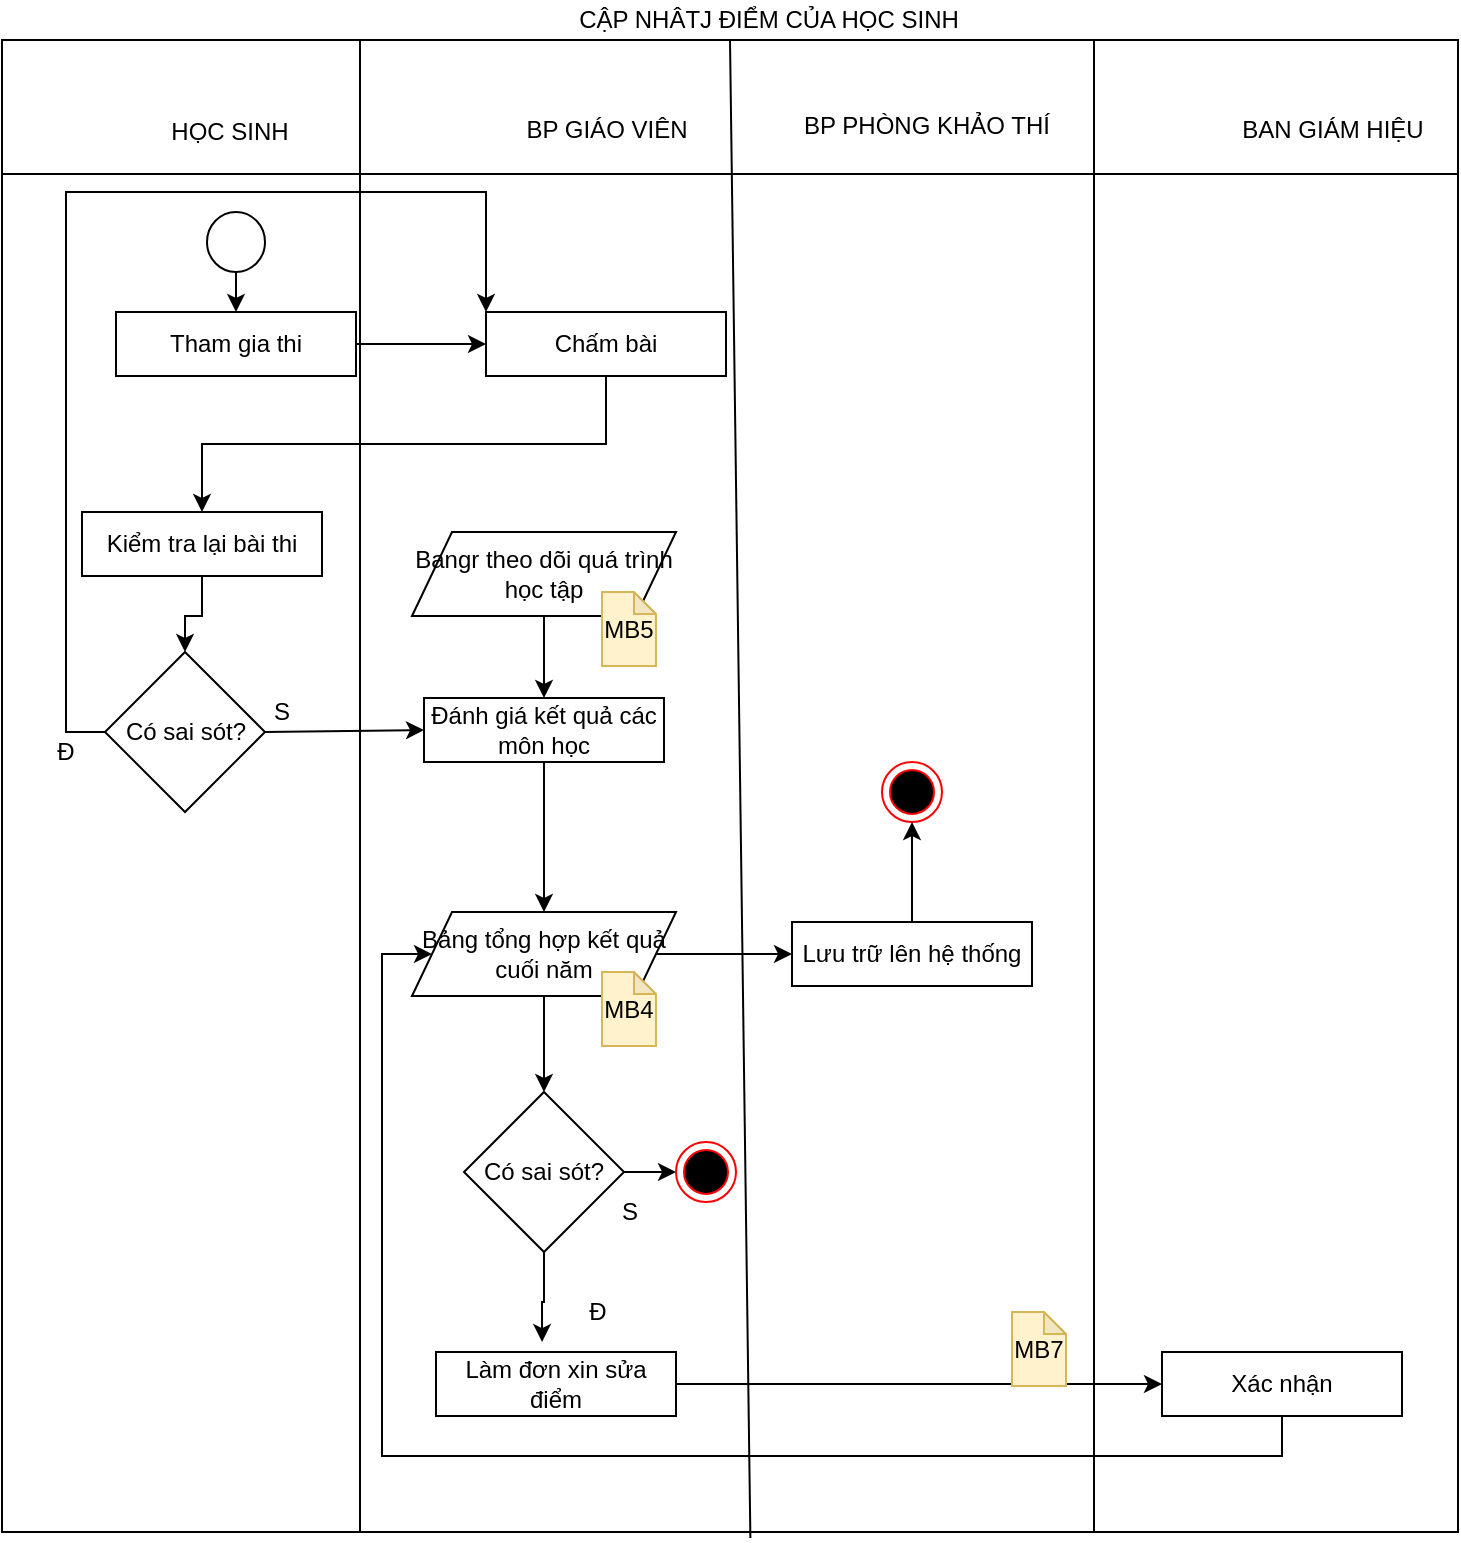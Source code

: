 <mxfile version="14.5.3" type="github">
  <diagram id="IwRlIGpmYfZ0kKcZFK9s" name="Page-1">
    <mxGraphModel dx="1055" dy="491" grid="1" gridSize="10" guides="1" tooltips="1" connect="1" arrows="1" fold="1" page="1" pageScale="1" pageWidth="1100" pageHeight="1700" math="0" shadow="0">
      <root>
        <mxCell id="0" />
        <mxCell id="1" parent="0" />
        <mxCell id="5svLhnB2TvqLFfvSq3rt-1" value="" style="shape=internalStorage;whiteSpace=wrap;html=1;backgroundOutline=1;dx=179;dy=67;" vertex="1" parent="1">
          <mxGeometry x="50" y="54" width="728" height="746" as="geometry" />
        </mxCell>
        <mxCell id="5svLhnB2TvqLFfvSq3rt-2" value="HỌC SINH" style="text;html=1;strokeColor=none;fillColor=none;align=center;verticalAlign=middle;whiteSpace=wrap;rounded=0;" vertex="1" parent="1">
          <mxGeometry x="126" y="90" width="76" height="20" as="geometry" />
        </mxCell>
        <mxCell id="5svLhnB2TvqLFfvSq3rt-3" value="BP GIÁO VIÊN" style="text;html=1;align=center;verticalAlign=middle;resizable=0;points=[];autosize=1;" vertex="1" parent="1">
          <mxGeometry x="302" y="89" width="100" height="20" as="geometry" />
        </mxCell>
        <mxCell id="5svLhnB2TvqLFfvSq3rt-4" value="" style="endArrow=none;html=1;entryX=0.5;entryY=0;entryDx=0;entryDy=0;exitX=0.514;exitY=1.004;exitDx=0;exitDy=0;exitPerimeter=0;" edge="1" parent="1" source="5svLhnB2TvqLFfvSq3rt-1" target="5svLhnB2TvqLFfvSq3rt-1">
          <mxGeometry width="50" height="50" relative="1" as="geometry">
            <mxPoint x="279" y="500" as="sourcePoint" />
            <mxPoint x="329" y="450" as="targetPoint" />
          </mxGeometry>
        </mxCell>
        <mxCell id="5svLhnB2TvqLFfvSq3rt-5" value="" style="endArrow=none;html=1;exitX=0.75;exitY=0;exitDx=0;exitDy=0;entryX=0.75;entryY=1;entryDx=0;entryDy=0;" edge="1" parent="1" source="5svLhnB2TvqLFfvSq3rt-1" target="5svLhnB2TvqLFfvSq3rt-1">
          <mxGeometry width="50" height="50" relative="1" as="geometry">
            <mxPoint x="279" y="500" as="sourcePoint" />
            <mxPoint x="329" y="450" as="targetPoint" />
          </mxGeometry>
        </mxCell>
        <mxCell id="5svLhnB2TvqLFfvSq3rt-6" value="BP PHÒNG KHẢO THÍ" style="text;html=1;align=center;verticalAlign=middle;resizable=0;points=[];autosize=1;" vertex="1" parent="1">
          <mxGeometry x="442" y="87" width="140" height="20" as="geometry" />
        </mxCell>
        <mxCell id="5svLhnB2TvqLFfvSq3rt-7" value="BAN GIÁM HIỆU" style="text;html=1;align=center;verticalAlign=middle;resizable=0;points=[];autosize=1;" vertex="1" parent="1">
          <mxGeometry x="664" y="90" width="101" height="18" as="geometry" />
        </mxCell>
        <mxCell id="5svLhnB2TvqLFfvSq3rt-8" value="" style="ellipse;whiteSpace=wrap;html=1;" vertex="1" parent="1">
          <mxGeometry x="152.5" y="140" width="29" height="30" as="geometry" />
        </mxCell>
        <mxCell id="5svLhnB2TvqLFfvSq3rt-9" value="" style="endArrow=classic;html=1;exitX=0.5;exitY=1;exitDx=0;exitDy=0;entryX=0.5;entryY=0;entryDx=0;entryDy=0;" edge="1" parent="1" source="5svLhnB2TvqLFfvSq3rt-8" target="5svLhnB2TvqLFfvSq3rt-11">
          <mxGeometry width="50" height="50" relative="1" as="geometry">
            <mxPoint x="392" y="500" as="sourcePoint" />
            <mxPoint x="442" y="450" as="targetPoint" />
          </mxGeometry>
        </mxCell>
        <mxCell id="5svLhnB2TvqLFfvSq3rt-10" style="edgeStyle=orthogonalEdgeStyle;rounded=0;orthogonalLoop=1;jettySize=auto;html=1;exitX=1;exitY=0.5;exitDx=0;exitDy=0;entryX=0;entryY=0.5;entryDx=0;entryDy=0;" edge="1" parent="1" source="5svLhnB2TvqLFfvSq3rt-11" target="5svLhnB2TvqLFfvSq3rt-12">
          <mxGeometry relative="1" as="geometry" />
        </mxCell>
        <mxCell id="5svLhnB2TvqLFfvSq3rt-11" value="Tham gia thi" style="rounded=0;whiteSpace=wrap;html=1;" vertex="1" parent="1">
          <mxGeometry x="107" y="190" width="120" height="32" as="geometry" />
        </mxCell>
        <mxCell id="5svLhnB2TvqLFfvSq3rt-66" style="edgeStyle=orthogonalEdgeStyle;rounded=0;orthogonalLoop=1;jettySize=auto;html=1;exitX=0.5;exitY=1;exitDx=0;exitDy=0;entryX=0.5;entryY=0;entryDx=0;entryDy=0;" edge="1" parent="1" source="5svLhnB2TvqLFfvSq3rt-12" target="5svLhnB2TvqLFfvSq3rt-57">
          <mxGeometry relative="1" as="geometry" />
        </mxCell>
        <mxCell id="5svLhnB2TvqLFfvSq3rt-12" value="Chấm bài" style="rounded=0;whiteSpace=wrap;html=1;" vertex="1" parent="1">
          <mxGeometry x="292" y="190" width="120" height="32" as="geometry" />
        </mxCell>
        <mxCell id="5svLhnB2TvqLFfvSq3rt-18" value="" style="endArrow=classic;html=1;exitX=1;exitY=0.5;exitDx=0;exitDy=0;entryX=0;entryY=0.5;entryDx=0;entryDy=0;" edge="1" parent="1" source="5svLhnB2TvqLFfvSq3rt-58" target="5svLhnB2TvqLFfvSq3rt-47">
          <mxGeometry width="50" height="50" relative="1" as="geometry">
            <mxPoint x="399" y="423" as="sourcePoint" />
            <mxPoint x="449" y="373" as="targetPoint" />
          </mxGeometry>
        </mxCell>
        <mxCell id="5svLhnB2TvqLFfvSq3rt-52" style="edgeStyle=orthogonalEdgeStyle;rounded=0;orthogonalLoop=1;jettySize=auto;html=1;exitX=1;exitY=0.5;exitDx=0;exitDy=0;entryX=0;entryY=0.5;entryDx=0;entryDy=0;" edge="1" parent="1" source="5svLhnB2TvqLFfvSq3rt-25" target="5svLhnB2TvqLFfvSq3rt-51">
          <mxGeometry relative="1" as="geometry" />
        </mxCell>
        <mxCell id="5svLhnB2TvqLFfvSq3rt-69" style="edgeStyle=orthogonalEdgeStyle;rounded=0;orthogonalLoop=1;jettySize=auto;html=1;exitX=0.5;exitY=1;exitDx=0;exitDy=0;entryX=0.5;entryY=0;entryDx=0;entryDy=0;" edge="1" parent="1" source="5svLhnB2TvqLFfvSq3rt-25" target="5svLhnB2TvqLFfvSq3rt-68">
          <mxGeometry relative="1" as="geometry" />
        </mxCell>
        <mxCell id="5svLhnB2TvqLFfvSq3rt-25" value="Bảng tổng hợp kết quả cuối năm" style="shape=parallelogram;perimeter=parallelogramPerimeter;whiteSpace=wrap;html=1;fixedSize=1;" vertex="1" parent="1">
          <mxGeometry x="255" y="490" width="132" height="42" as="geometry" />
        </mxCell>
        <mxCell id="5svLhnB2TvqLFfvSq3rt-36" value="MB4" style="shape=note;whiteSpace=wrap;html=1;backgroundOutline=1;darkOpacity=0.05;size=11;fillColor=#fff2cc;strokeColor=#d6b656;" vertex="1" parent="1">
          <mxGeometry x="350" y="520" width="27" height="37" as="geometry" />
        </mxCell>
        <mxCell id="5svLhnB2TvqLFfvSq3rt-37" value="" style="ellipse;html=1;shape=endState;fillColor=#000000;strokeColor=#ff0000;" vertex="1" parent="1">
          <mxGeometry x="490" y="415" width="30" height="30" as="geometry" />
        </mxCell>
        <mxCell id="5svLhnB2TvqLFfvSq3rt-38" value="CẬP NHÂTJ ĐIỂM CỦA HỌC SINH" style="text;html=1;align=center;verticalAlign=middle;resizable=0;points=[];autosize=1;" vertex="1" parent="1">
          <mxGeometry x="328" y="34" width="210" height="20" as="geometry" />
        </mxCell>
        <mxCell id="5svLhnB2TvqLFfvSq3rt-49" style="edgeStyle=orthogonalEdgeStyle;rounded=0;orthogonalLoop=1;jettySize=auto;html=1;exitX=0.5;exitY=1;exitDx=0;exitDy=0;entryX=0.5;entryY=0;entryDx=0;entryDy=0;" edge="1" parent="1" source="5svLhnB2TvqLFfvSq3rt-47" target="5svLhnB2TvqLFfvSq3rt-25">
          <mxGeometry relative="1" as="geometry" />
        </mxCell>
        <mxCell id="5svLhnB2TvqLFfvSq3rt-47" value="Đánh giá kết quả các môn học" style="rounded=0;whiteSpace=wrap;html=1;" vertex="1" parent="1">
          <mxGeometry x="261" y="383" width="120" height="32" as="geometry" />
        </mxCell>
        <mxCell id="5svLhnB2TvqLFfvSq3rt-67" style="edgeStyle=orthogonalEdgeStyle;rounded=0;orthogonalLoop=1;jettySize=auto;html=1;exitX=0.5;exitY=0;exitDx=0;exitDy=0;entryX=0.5;entryY=1;entryDx=0;entryDy=0;" edge="1" parent="1" source="5svLhnB2TvqLFfvSq3rt-51" target="5svLhnB2TvqLFfvSq3rt-37">
          <mxGeometry relative="1" as="geometry" />
        </mxCell>
        <mxCell id="5svLhnB2TvqLFfvSq3rt-51" value="Lưu trữ lên hệ thống" style="rounded=0;whiteSpace=wrap;html=1;" vertex="1" parent="1">
          <mxGeometry x="445" y="495" width="120" height="32" as="geometry" />
        </mxCell>
        <mxCell id="5svLhnB2TvqLFfvSq3rt-60" style="edgeStyle=orthogonalEdgeStyle;rounded=0;orthogonalLoop=1;jettySize=auto;html=1;exitX=0.5;exitY=1;exitDx=0;exitDy=0;" edge="1" parent="1" source="5svLhnB2TvqLFfvSq3rt-57" target="5svLhnB2TvqLFfvSq3rt-58">
          <mxGeometry relative="1" as="geometry" />
        </mxCell>
        <mxCell id="5svLhnB2TvqLFfvSq3rt-57" value="Kiểm tra lại bài thi" style="rounded=0;whiteSpace=wrap;html=1;" vertex="1" parent="1">
          <mxGeometry x="90" y="290" width="120" height="32" as="geometry" />
        </mxCell>
        <mxCell id="5svLhnB2TvqLFfvSq3rt-59" style="edgeStyle=orthogonalEdgeStyle;rounded=0;orthogonalLoop=1;jettySize=auto;html=1;exitX=0;exitY=0.5;exitDx=0;exitDy=0;entryX=0;entryY=0;entryDx=0;entryDy=0;" edge="1" parent="1" source="5svLhnB2TvqLFfvSq3rt-58" target="5svLhnB2TvqLFfvSq3rt-12">
          <mxGeometry relative="1" as="geometry">
            <mxPoint x="61.5" y="370" as="sourcePoint" />
            <Array as="points">
              <mxPoint x="82" y="400" />
              <mxPoint x="82" y="130" />
              <mxPoint x="292" y="130" />
            </Array>
          </mxGeometry>
        </mxCell>
        <mxCell id="5svLhnB2TvqLFfvSq3rt-58" value="Có sai sót?" style="rhombus;whiteSpace=wrap;html=1;" vertex="1" parent="1">
          <mxGeometry x="101.5" y="360" width="80" height="80" as="geometry" />
        </mxCell>
        <mxCell id="5svLhnB2TvqLFfvSq3rt-65" value="Đ" style="text;html=1;strokeColor=none;fillColor=none;align=center;verticalAlign=middle;whiteSpace=wrap;rounded=0;" vertex="1" parent="1">
          <mxGeometry x="61.5" y="400" width="40" height="20" as="geometry" />
        </mxCell>
        <mxCell id="5svLhnB2TvqLFfvSq3rt-77" style="edgeStyle=orthogonalEdgeStyle;rounded=0;orthogonalLoop=1;jettySize=auto;html=1;exitX=0.5;exitY=1;exitDx=0;exitDy=0;entryX=0.442;entryY=-0.156;entryDx=0;entryDy=0;entryPerimeter=0;" edge="1" parent="1" source="5svLhnB2TvqLFfvSq3rt-68" target="5svLhnB2TvqLFfvSq3rt-76">
          <mxGeometry relative="1" as="geometry" />
        </mxCell>
        <mxCell id="5svLhnB2TvqLFfvSq3rt-89" style="edgeStyle=orthogonalEdgeStyle;rounded=0;orthogonalLoop=1;jettySize=auto;html=1;exitX=1;exitY=0.5;exitDx=0;exitDy=0;entryX=0;entryY=0.5;entryDx=0;entryDy=0;" edge="1" parent="1" source="5svLhnB2TvqLFfvSq3rt-68" target="5svLhnB2TvqLFfvSq3rt-88">
          <mxGeometry relative="1" as="geometry" />
        </mxCell>
        <mxCell id="5svLhnB2TvqLFfvSq3rt-68" value="Có sai sót?" style="rhombus;whiteSpace=wrap;html=1;" vertex="1" parent="1">
          <mxGeometry x="281" y="580" width="80" height="80" as="geometry" />
        </mxCell>
        <mxCell id="5svLhnB2TvqLFfvSq3rt-74" style="edgeStyle=orthogonalEdgeStyle;rounded=0;orthogonalLoop=1;jettySize=auto;html=1;exitX=0.5;exitY=1;exitDx=0;exitDy=0;entryX=0.5;entryY=0;entryDx=0;entryDy=0;" edge="1" parent="1" source="5svLhnB2TvqLFfvSq3rt-71" target="5svLhnB2TvqLFfvSq3rt-47">
          <mxGeometry relative="1" as="geometry" />
        </mxCell>
        <mxCell id="5svLhnB2TvqLFfvSq3rt-71" value="Bangr theo dõi quá trình học tập" style="shape=parallelogram;perimeter=parallelogramPerimeter;whiteSpace=wrap;html=1;fixedSize=1;" vertex="1" parent="1">
          <mxGeometry x="255" y="300" width="132" height="42" as="geometry" />
        </mxCell>
        <mxCell id="5svLhnB2TvqLFfvSq3rt-72" value="MB5" style="shape=note;whiteSpace=wrap;html=1;backgroundOutline=1;darkOpacity=0.05;size=11;fillColor=#fff2cc;strokeColor=#d6b656;" vertex="1" parent="1">
          <mxGeometry x="350" y="330" width="27" height="37" as="geometry" />
        </mxCell>
        <mxCell id="5svLhnB2TvqLFfvSq3rt-82" style="edgeStyle=orthogonalEdgeStyle;rounded=0;orthogonalLoop=1;jettySize=auto;html=1;exitX=1;exitY=0.5;exitDx=0;exitDy=0;" edge="1" parent="1" source="5svLhnB2TvqLFfvSq3rt-76" target="5svLhnB2TvqLFfvSq3rt-81">
          <mxGeometry relative="1" as="geometry" />
        </mxCell>
        <mxCell id="5svLhnB2TvqLFfvSq3rt-76" value="Làm đơn xin sửa điểm" style="rounded=0;whiteSpace=wrap;html=1;" vertex="1" parent="1">
          <mxGeometry x="267" y="710" width="120" height="32" as="geometry" />
        </mxCell>
        <mxCell id="5svLhnB2TvqLFfvSq3rt-78" value="S" style="text;html=1;strokeColor=none;fillColor=none;align=center;verticalAlign=middle;whiteSpace=wrap;rounded=0;" vertex="1" parent="1">
          <mxGeometry x="170" y="380" width="40" height="20" as="geometry" />
        </mxCell>
        <mxCell id="5svLhnB2TvqLFfvSq3rt-79" value="Đ" style="text;html=1;strokeColor=none;fillColor=none;align=center;verticalAlign=middle;whiteSpace=wrap;rounded=0;" vertex="1" parent="1">
          <mxGeometry x="328" y="680" width="40" height="20" as="geometry" />
        </mxCell>
        <mxCell id="5svLhnB2TvqLFfvSq3rt-85" style="edgeStyle=orthogonalEdgeStyle;rounded=0;orthogonalLoop=1;jettySize=auto;html=1;exitX=0.5;exitY=1;exitDx=0;exitDy=0;entryX=0;entryY=0.5;entryDx=0;entryDy=0;" edge="1" parent="1" source="5svLhnB2TvqLFfvSq3rt-81" target="5svLhnB2TvqLFfvSq3rt-25">
          <mxGeometry relative="1" as="geometry">
            <Array as="points">
              <mxPoint x="690" y="762" />
              <mxPoint x="240" y="762" />
              <mxPoint x="240" y="511" />
            </Array>
          </mxGeometry>
        </mxCell>
        <mxCell id="5svLhnB2TvqLFfvSq3rt-81" value="Xác nhận" style="rounded=0;whiteSpace=wrap;html=1;" vertex="1" parent="1">
          <mxGeometry x="630" y="710" width="120" height="32" as="geometry" />
        </mxCell>
        <mxCell id="5svLhnB2TvqLFfvSq3rt-84" value="MB7" style="shape=note;whiteSpace=wrap;html=1;backgroundOutline=1;darkOpacity=0.05;size=11;fillColor=#fff2cc;strokeColor=#d6b656;" vertex="1" parent="1">
          <mxGeometry x="555" y="690" width="27" height="37" as="geometry" />
        </mxCell>
        <mxCell id="5svLhnB2TvqLFfvSq3rt-88" value="" style="ellipse;html=1;shape=endState;fillColor=#000000;strokeColor=#ff0000;" vertex="1" parent="1">
          <mxGeometry x="387" y="605" width="30" height="30" as="geometry" />
        </mxCell>
        <mxCell id="5svLhnB2TvqLFfvSq3rt-90" value="S" style="text;html=1;strokeColor=none;fillColor=none;align=center;verticalAlign=middle;whiteSpace=wrap;rounded=0;" vertex="1" parent="1">
          <mxGeometry x="343.5" y="630" width="40" height="20" as="geometry" />
        </mxCell>
      </root>
    </mxGraphModel>
  </diagram>
</mxfile>
